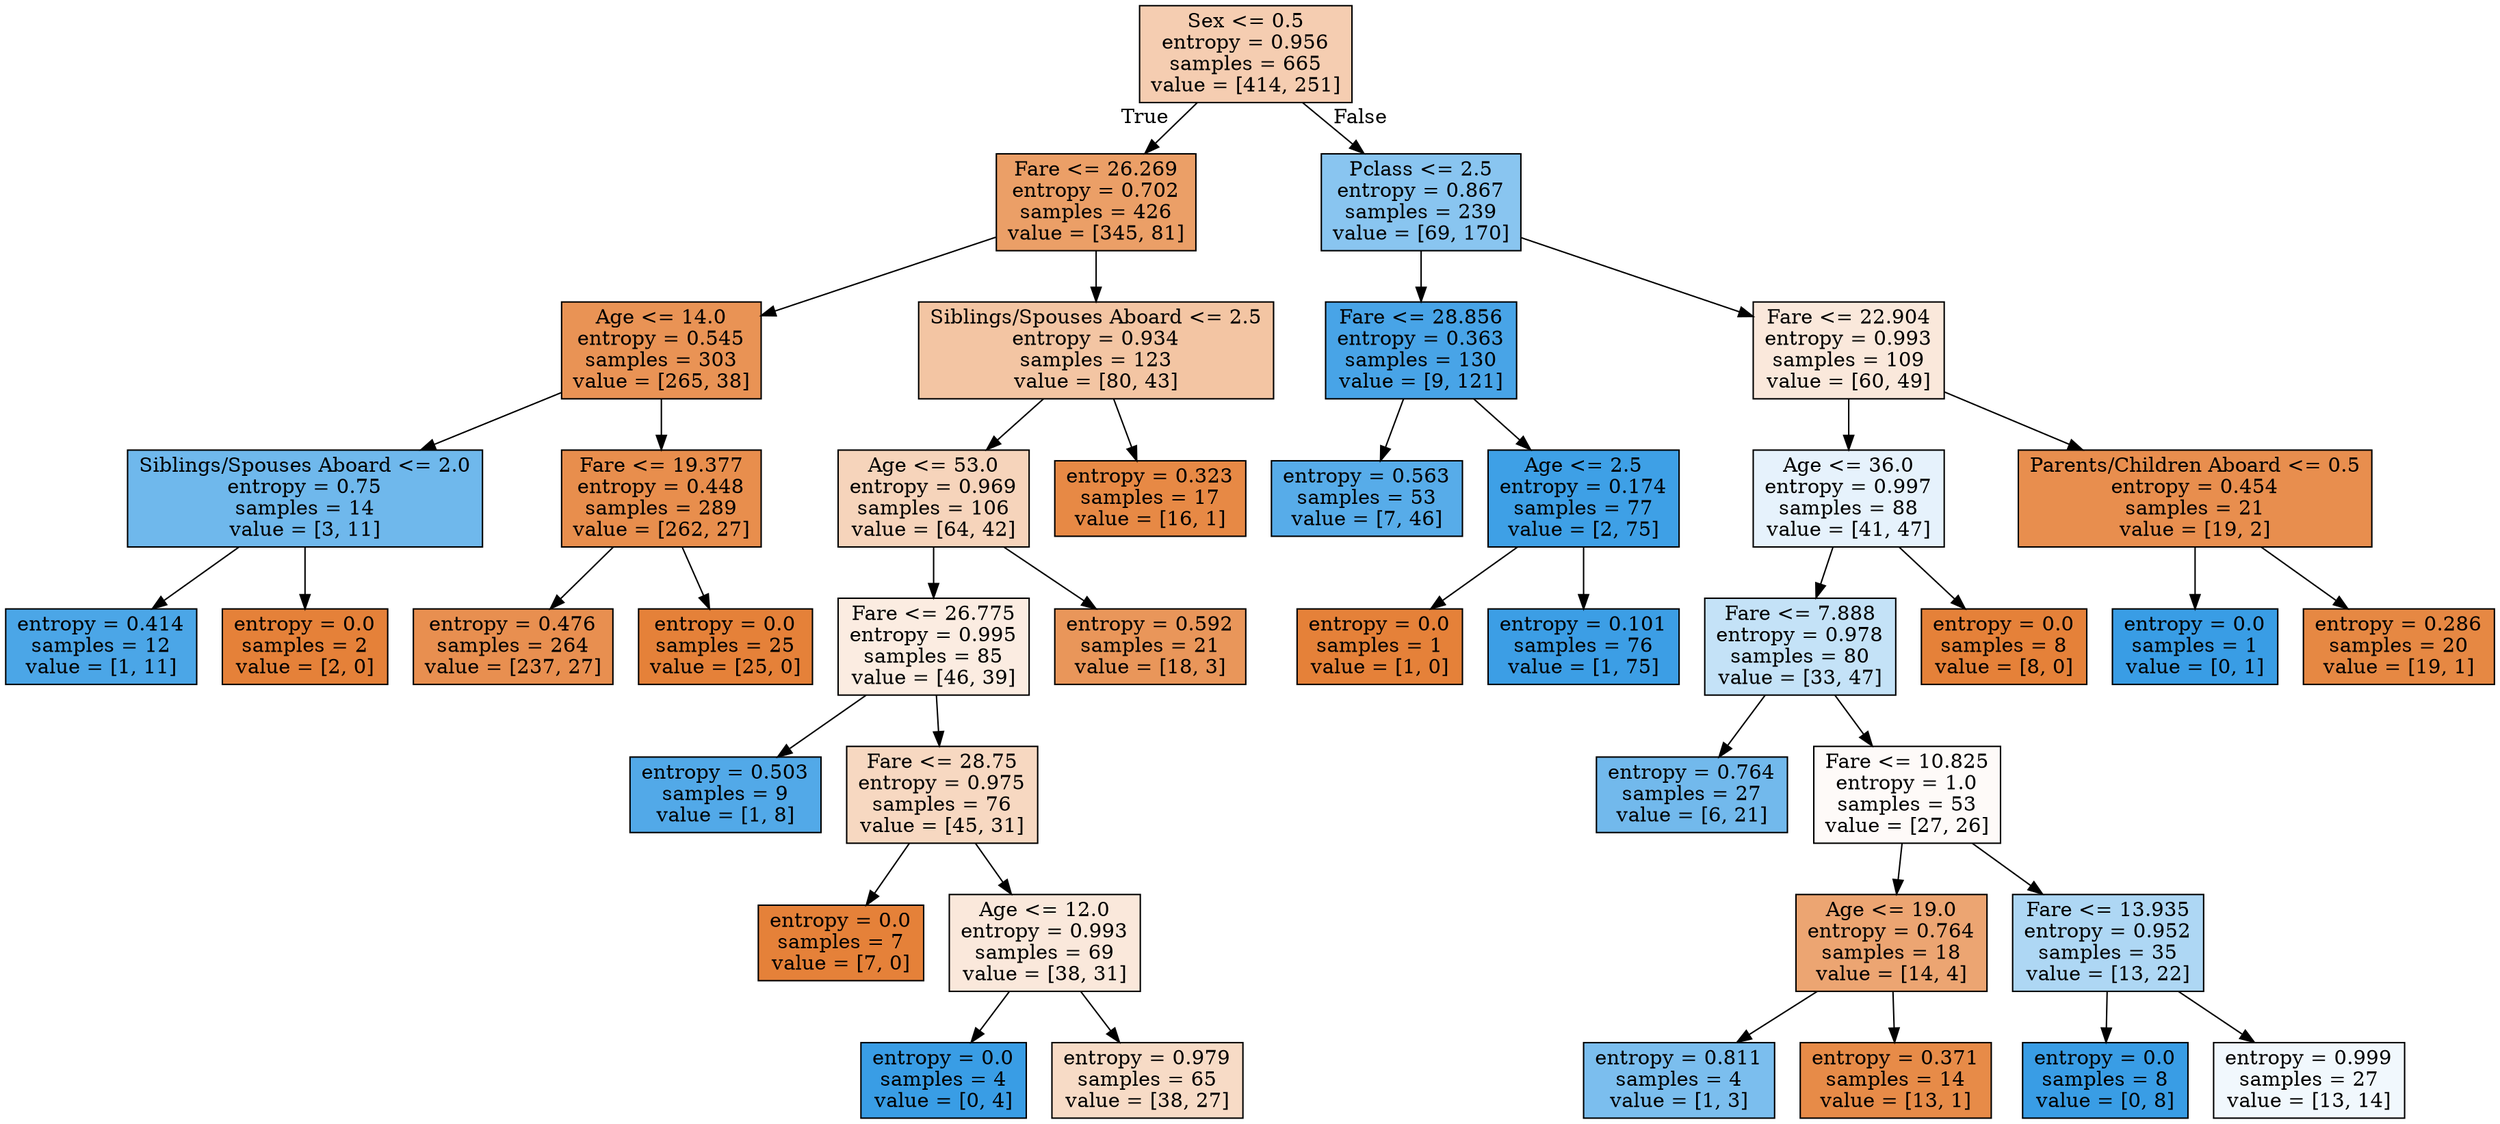 digraph Tree {
node [shape=box, style="filled", color="black"] ;
0 [label="Sex <= 0.5\nentropy = 0.956\nsamples = 665\nvalue = [414, 251]", fillcolor="#f5cdb1"] ;
1 [label="Fare <= 26.269\nentropy = 0.702\nsamples = 426\nvalue = [345, 81]", fillcolor="#eb9f67"] ;
0 -> 1 [labeldistance=2.5, labelangle=45, headlabel="True"] ;
5 [label="Age <= 14.0\nentropy = 0.545\nsamples = 303\nvalue = [265, 38]", fillcolor="#e99355"] ;
1 -> 5 ;
7 [label="Siblings/Spouses Aboard <= 2.0\nentropy = 0.75\nsamples = 14\nvalue = [3, 11]", fillcolor="#6fb8ec"] ;
5 -> 7 ;
21 [label="entropy = 0.414\nsamples = 12\nvalue = [1, 11]", fillcolor="#4ba6e7"] ;
7 -> 21 ;
22 [label="entropy = 0.0\nsamples = 2\nvalue = [2, 0]", fillcolor="#e58139"] ;
7 -> 22 ;
8 [label="Fare <= 19.377\nentropy = 0.448\nsamples = 289\nvalue = [262, 27]", fillcolor="#e88e4d"] ;
5 -> 8 ;
39 [label="entropy = 0.476\nsamples = 264\nvalue = [237, 27]", fillcolor="#e88f50"] ;
8 -> 39 ;
40 [label="entropy = 0.0\nsamples = 25\nvalue = [25, 0]", fillcolor="#e58139"] ;
8 -> 40 ;
6 [label="Siblings/Spouses Aboard <= 2.5\nentropy = 0.934\nsamples = 123\nvalue = [80, 43]", fillcolor="#f3c5a3"] ;
1 -> 6 ;
13 [label="Age <= 53.0\nentropy = 0.969\nsamples = 106\nvalue = [64, 42]", fillcolor="#f6d4bb"] ;
6 -> 13 ;
15 [label="Fare <= 26.775\nentropy = 0.995\nsamples = 85\nvalue = [46, 39]", fillcolor="#fbece1"] ;
13 -> 15 ;
17 [label="entropy = 0.503\nsamples = 9\nvalue = [1, 8]", fillcolor="#52a9e8"] ;
15 -> 17 ;
18 [label="Fare <= 28.75\nentropy = 0.975\nsamples = 76\nvalue = [45, 31]", fillcolor="#f7d8c1"] ;
15 -> 18 ;
19 [label="entropy = 0.0\nsamples = 7\nvalue = [7, 0]", fillcolor="#e58139"] ;
18 -> 19 ;
20 [label="Age <= 12.0\nentropy = 0.993\nsamples = 69\nvalue = [38, 31]", fillcolor="#fae8db"] ;
18 -> 20 ;
23 [label="entropy = 0.0\nsamples = 4\nvalue = [0, 4]", fillcolor="#399de5"] ;
20 -> 23 ;
24 [label="entropy = 0.979\nsamples = 65\nvalue = [38, 27]", fillcolor="#f7dbc6"] ;
20 -> 24 ;
16 [label="entropy = 0.592\nsamples = 21\nvalue = [18, 3]", fillcolor="#e9965a"] ;
13 -> 16 ;
14 [label="entropy = 0.323\nsamples = 17\nvalue = [16, 1]", fillcolor="#e78945"] ;
6 -> 14 ;
2 [label="Pclass <= 2.5\nentropy = 0.867\nsamples = 239\nvalue = [69, 170]", fillcolor="#89c5f0"] ;
0 -> 2 [labeldistance=2.5, labelangle=-45, headlabel="False"] ;
3 [label="Fare <= 28.856\nentropy = 0.363\nsamples = 130\nvalue = [9, 121]", fillcolor="#48a4e7"] ;
2 -> 3 ;
33 [label="entropy = 0.563\nsamples = 53\nvalue = [7, 46]", fillcolor="#57ace9"] ;
3 -> 33 ;
34 [label="Age <= 2.5\nentropy = 0.174\nsamples = 77\nvalue = [2, 75]", fillcolor="#3ea0e6"] ;
3 -> 34 ;
35 [label="entropy = 0.0\nsamples = 1\nvalue = [1, 0]", fillcolor="#e58139"] ;
34 -> 35 ;
36 [label="entropy = 0.101\nsamples = 76\nvalue = [1, 75]", fillcolor="#3c9ee5"] ;
34 -> 36 ;
4 [label="Fare <= 22.904\nentropy = 0.993\nsamples = 109\nvalue = [60, 49]", fillcolor="#fae8db"] ;
2 -> 4 ;
9 [label="Age <= 36.0\nentropy = 0.997\nsamples = 88\nvalue = [41, 47]", fillcolor="#e6f2fc"] ;
4 -> 9 ;
11 [label="Fare <= 7.888\nentropy = 0.978\nsamples = 80\nvalue = [33, 47]", fillcolor="#c4e2f7"] ;
9 -> 11 ;
25 [label="entropy = 0.764\nsamples = 27\nvalue = [6, 21]", fillcolor="#72b9ec"] ;
11 -> 25 ;
26 [label="Fare <= 10.825\nentropy = 1.0\nsamples = 53\nvalue = [27, 26]", fillcolor="#fefaf8"] ;
11 -> 26 ;
27 [label="Age <= 19.0\nentropy = 0.764\nsamples = 18\nvalue = [14, 4]", fillcolor="#eca572"] ;
26 -> 27 ;
31 [label="entropy = 0.811\nsamples = 4\nvalue = [1, 3]", fillcolor="#7bbeee"] ;
27 -> 31 ;
32 [label="entropy = 0.371\nsamples = 14\nvalue = [13, 1]", fillcolor="#e78b48"] ;
27 -> 32 ;
28 [label="Fare <= 13.935\nentropy = 0.952\nsamples = 35\nvalue = [13, 22]", fillcolor="#aed7f4"] ;
26 -> 28 ;
29 [label="entropy = 0.0\nsamples = 8\nvalue = [0, 8]", fillcolor="#399de5"] ;
28 -> 29 ;
30 [label="entropy = 0.999\nsamples = 27\nvalue = [13, 14]", fillcolor="#f1f8fd"] ;
28 -> 30 ;
12 [label="entropy = 0.0\nsamples = 8\nvalue = [8, 0]", fillcolor="#e58139"] ;
9 -> 12 ;
10 [label="Parents/Children Aboard <= 0.5\nentropy = 0.454\nsamples = 21\nvalue = [19, 2]", fillcolor="#e88e4e"] ;
4 -> 10 ;
37 [label="entropy = 0.0\nsamples = 1\nvalue = [0, 1]", fillcolor="#399de5"] ;
10 -> 37 ;
38 [label="entropy = 0.286\nsamples = 20\nvalue = [19, 1]", fillcolor="#e68843"] ;
10 -> 38 ;
}